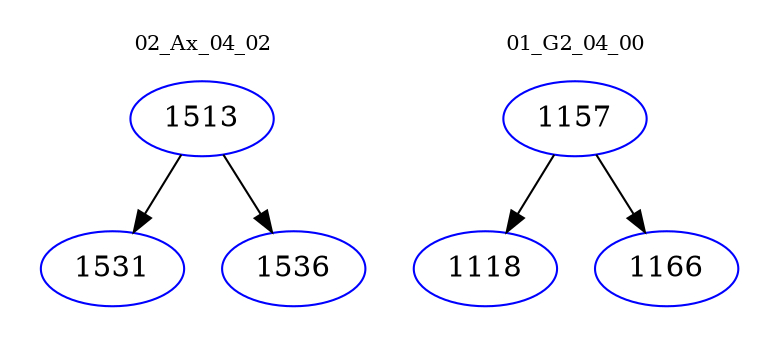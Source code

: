 digraph{
subgraph cluster_0 {
color = white
label = "02_Ax_04_02";
fontsize=10;
T0_1513 [label="1513", color="blue"]
T0_1513 -> T0_1531 [color="black"]
T0_1531 [label="1531", color="blue"]
T0_1513 -> T0_1536 [color="black"]
T0_1536 [label="1536", color="blue"]
}
subgraph cluster_1 {
color = white
label = "01_G2_04_00";
fontsize=10;
T1_1157 [label="1157", color="blue"]
T1_1157 -> T1_1118 [color="black"]
T1_1118 [label="1118", color="blue"]
T1_1157 -> T1_1166 [color="black"]
T1_1166 [label="1166", color="blue"]
}
}
